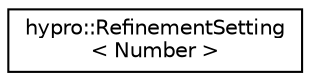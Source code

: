 digraph "Graphical Class Hierarchy"
{
  edge [fontname="Helvetica",fontsize="10",labelfontname="Helvetica",labelfontsize="10"];
  node [fontname="Helvetica",fontsize="10",shape=record];
  rankdir="LR";
  Node1 [label="hypro::RefinementSetting\l\< Number \>",height=0.2,width=0.4,color="black", fillcolor="white", style="filled",URL="$structhypro_1_1RefinementSetting.html"];
}
